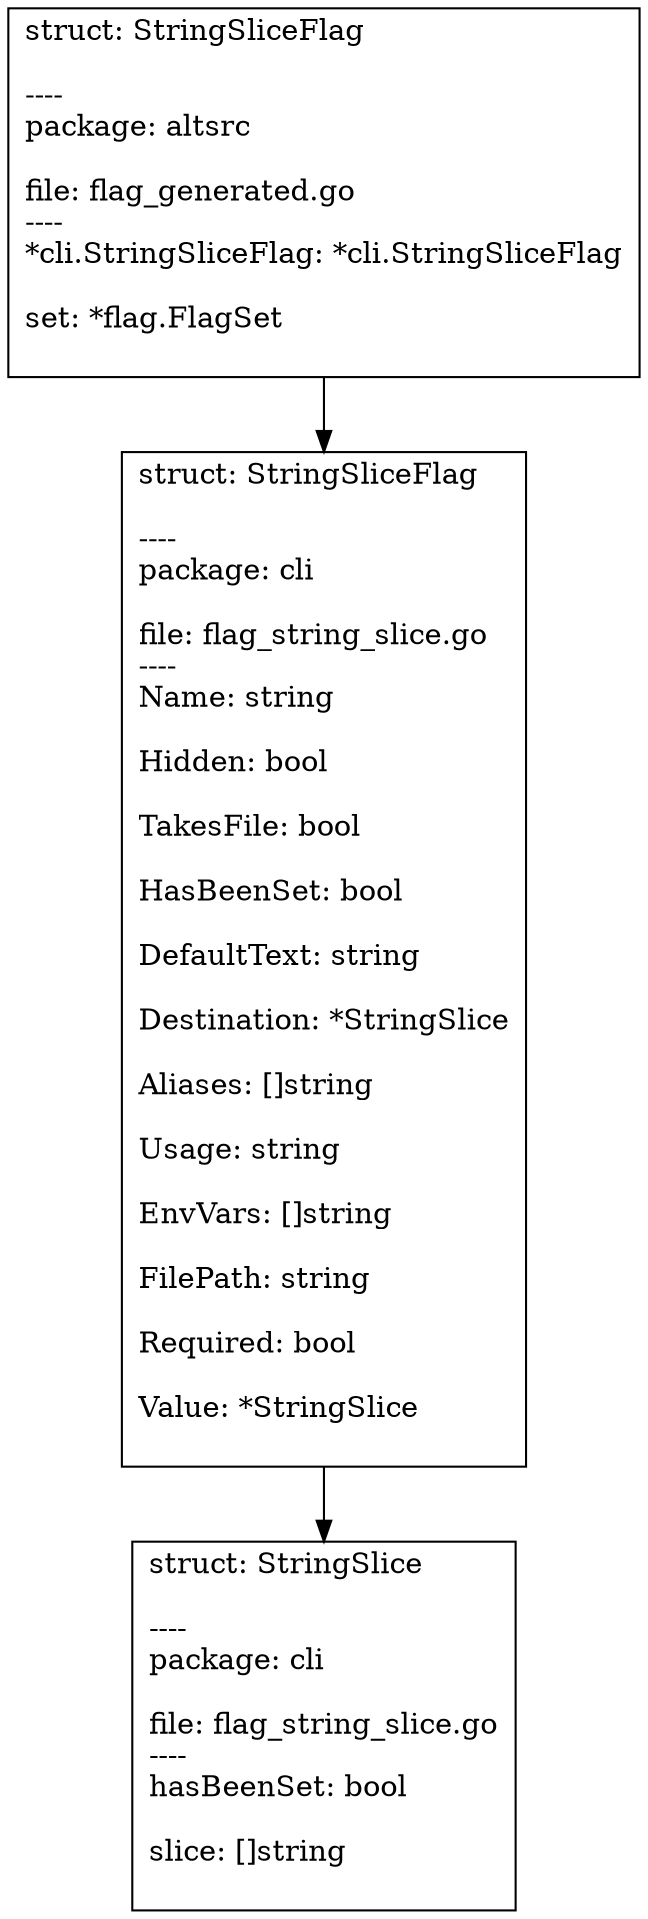 digraph gph {"altsrc/StringSliceFlag" [label="struct: StringSliceFlag\l\n----\lpackage: altsrc\l\nfile: flag_generated.go\l----\l*cli.StringSliceFlag: *cli.StringSliceFlag\l\nset: *flag.FlagSet\l\n", shape="box"];
"cli/StringSliceFlag" [label="struct: StringSliceFlag\l\n----\lpackage: cli\l\nfile: flag_string_slice.go\l----\lName: string\l\nHidden: bool\l\nTakesFile: bool\l\nHasBeenSet: bool\l\nDefaultText: string\l\nDestination: *StringSlice\l\nAliases: []string\l\nUsage: string\l\nEnvVars: []string\l\nFilePath: string\l\nRequired: bool\l\nValue: *StringSlice\l\n", shape="box"];
"cli/StringSlice" [label="struct: StringSlice\l\n----\lpackage: cli\l\nfile: flag_string_slice.go\l----\lslice: []string\l\nhasBeenSet: bool\l\n", shape="box"];
"cli/StringSlice" [label="struct: StringSlice\l\n----\lpackage: cli\l\nfile: flag_string_slice.go\l----\lhasBeenSet: bool\l\nslice: []string\l\n", shape="box"];
"altsrc/StringSliceFlag" -> "cli/StringSliceFlag"
"cli/StringSliceFlag" -> "cli/StringSlice"
}